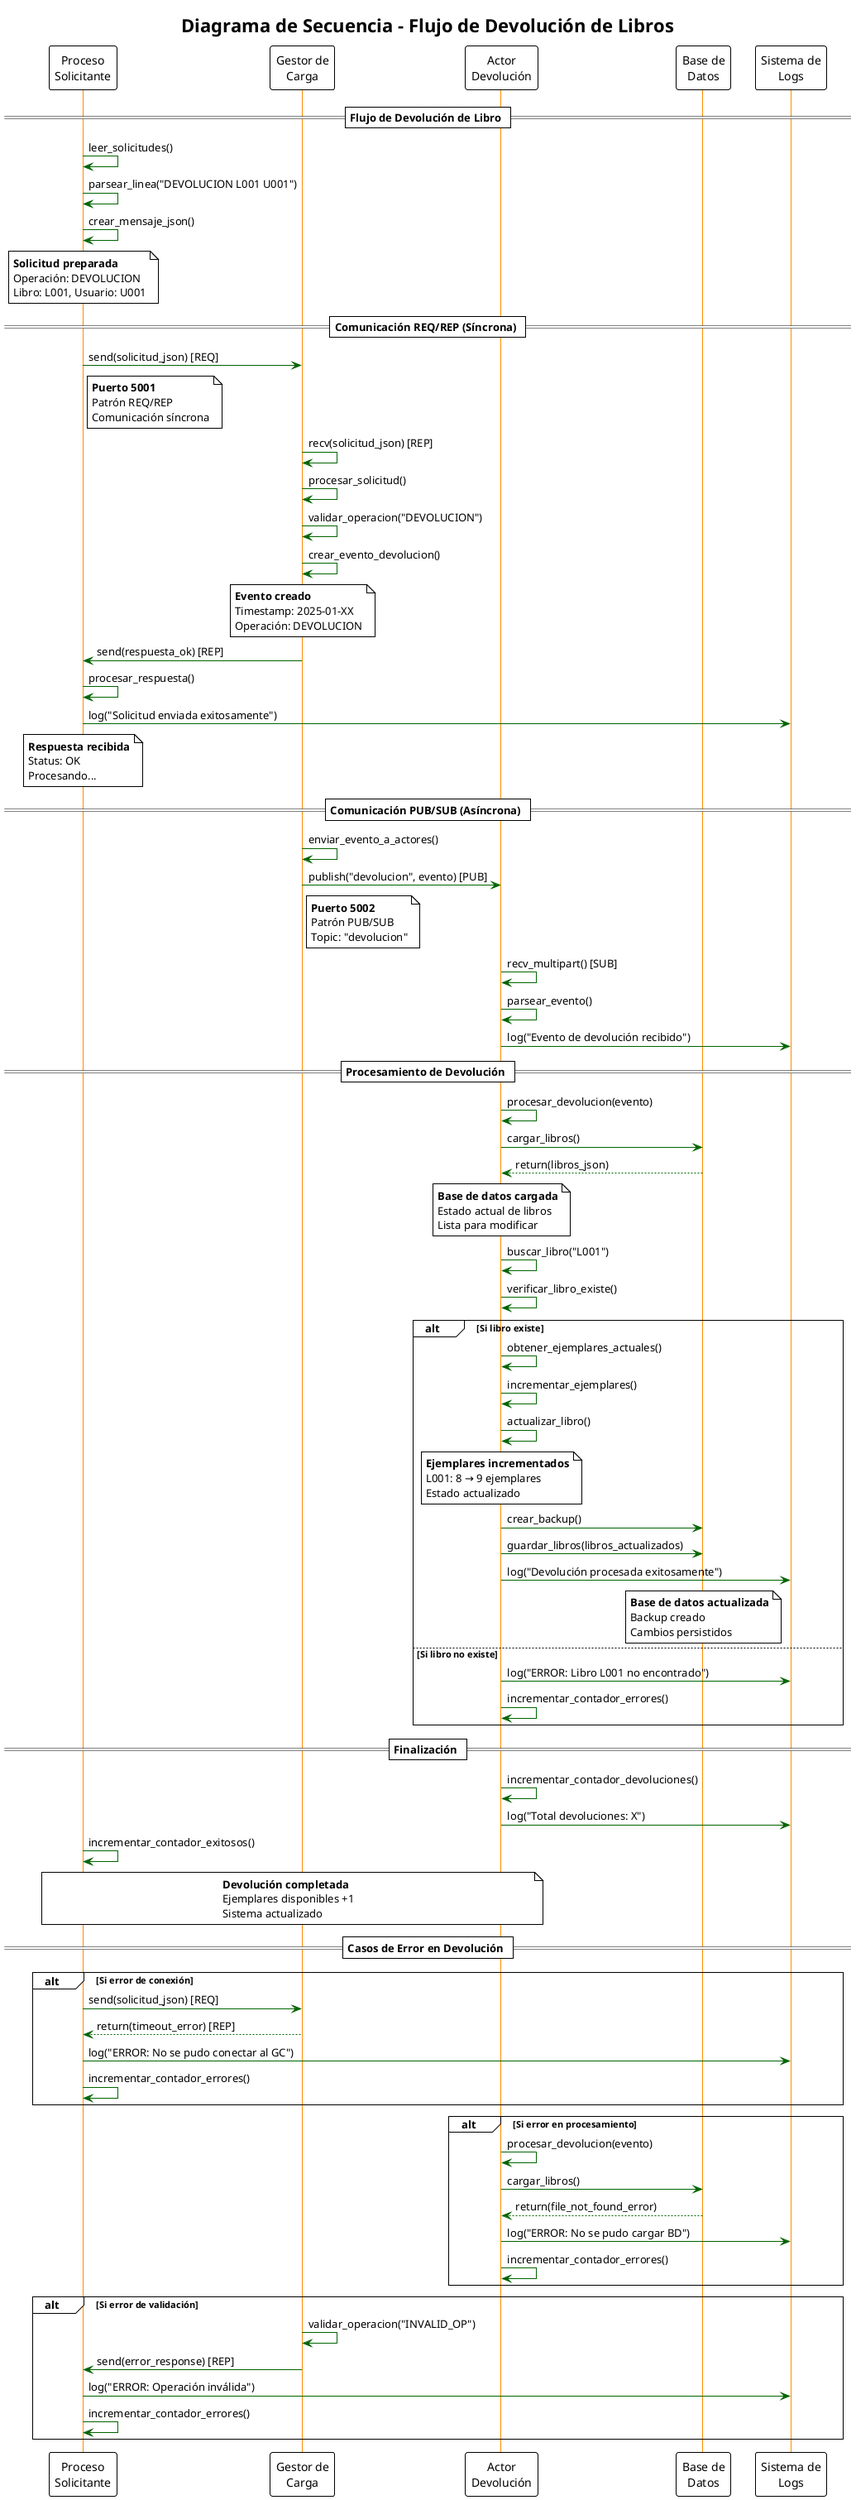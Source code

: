 @startuml
!theme plain
title Diagrama de Secuencia - Flujo de Devolución de Libros

skinparam sequence {
  BackgroundColor LightBlue
  BorderColor DarkBlue
  ArrowColor DarkGreen
  LifeLineBackgroundColor LightYellow
  LifeLineBorderColor DarkOrange
}

participant "Proceso\nSolicitante" as PS
participant "Gestor de\nCarga" as GC
participant "Actor\nDevolución" as AD
participant "Base de\nDatos" as BD
participant "Sistema de\nLogs" as LOG

== Flujo de Devolución de Libro ==

PS -> PS : leer_solicitudes()
PS -> PS : parsear_linea("DEVOLUCION L001 U001")
PS -> PS : crear_mensaje_json()

note over PS
**Solicitud preparada**
Operación: DEVOLUCION
Libro: L001, Usuario: U001
end note

== Comunicación REQ/REP (Síncrona) ==

PS -> GC : send(solicitud_json) [REQ]
note right of PS
**Puerto 5001**
Patrón REQ/REP
Comunicación síncrona
end note

GC -> GC : recv(solicitud_json) [REP]
GC -> GC : procesar_solicitud()
GC -> GC : validar_operacion("DEVOLUCION")
GC -> GC : crear_evento_devolucion()

note over GC
**Evento creado**
Timestamp: 2025-01-XX
Operación: DEVOLUCION
end note

GC -> PS : send(respuesta_ok) [REP]
PS -> PS : procesar_respuesta()
PS -> LOG : log("Solicitud enviada exitosamente")

note over PS
**Respuesta recibida**
Status: OK
Procesando...
end note

== Comunicación PUB/SUB (Asíncrona) ==

GC -> GC : enviar_evento_a_actores()
GC -> AD : publish("devolucion", evento) [PUB]
note right of GC
**Puerto 5002**
Patrón PUB/SUB
Topic: "devolucion"
end note

AD -> AD : recv_multipart() [SUB]
AD -> AD : parsear_evento()
AD -> LOG : log("Evento de devolución recibido")

== Procesamiento de Devolución ==

AD -> AD : procesar_devolucion(evento)
AD -> BD : cargar_libros()
BD --> AD : return(libros_json)

note over AD
**Base de datos cargada**
Estado actual de libros
Lista para modificar
end note

AD -> AD : buscar_libro("L001")
AD -> AD : verificar_libro_existe()

alt Si libro existe
  AD -> AD : obtener_ejemplares_actuales()
  AD -> AD : incrementar_ejemplares()
  AD -> AD : actualizar_libro()

  note over AD
  **Ejemplares incrementados**
  L001: 8 → 9 ejemplares
  Estado actualizado
  end note

  AD -> BD : crear_backup()
  AD -> BD : guardar_libros(libros_actualizados)
  AD -> LOG : log("Devolución procesada exitosamente")

  note over BD
  **Base de datos actualizada**
  Backup creado
  Cambios persistidos
  end note

else Si libro no existe
  AD -> LOG : log("ERROR: Libro L001 no encontrado")
  AD -> AD : incrementar_contador_errores()
end

== Finalización ==

AD -> AD : incrementar_contador_devoluciones()
AD -> LOG : log("Total devoluciones: X")
PS -> PS : incrementar_contador_exitosos()

note over PS,AD
**Devolución completada**
Ejemplares disponibles +1
Sistema actualizado
end note

== Casos de Error en Devolución ==

alt Si error de conexión
  PS -> GC : send(solicitud_json) [REQ]
  GC --> PS : return(timeout_error) [REP]
  PS -> LOG : log("ERROR: No se pudo conectar al GC")
  PS -> PS : incrementar_contador_errores()
end

alt Si error en procesamiento
  AD -> AD : procesar_devolucion(evento)
  AD -> BD : cargar_libros()
  BD --> AD : return(file_not_found_error)
  AD -> LOG : log("ERROR: No se pudo cargar BD")
  AD -> AD : incrementar_contador_errores()
end

alt Si error de validación
  GC -> GC : validar_operacion("INVALID_OP")
  GC -> PS : send(error_response) [REP]
  PS -> LOG : log("ERROR: Operación inválida")
  PS -> PS : incrementar_contador_errores()
end

@enduml